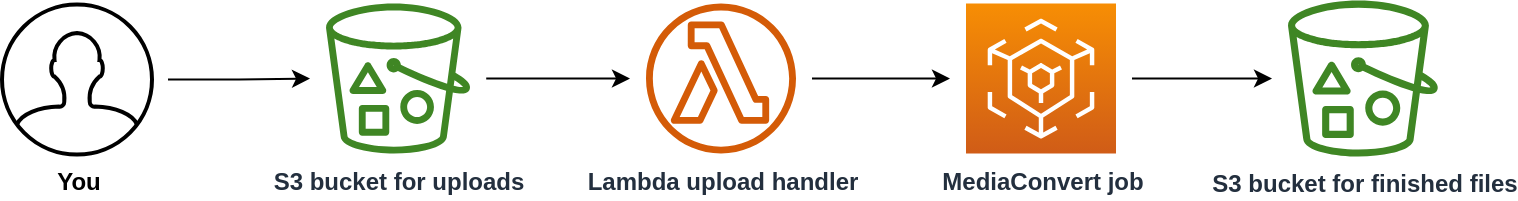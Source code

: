 <mxfile>
    <diagram id="bFff8AudtaT9WkbgRe_k" name="Page-1">
        <mxGraphModel dx="1151" dy="533" grid="1" gridSize="10" guides="1" tooltips="1" connect="1" arrows="1" fold="1" page="1" pageScale="1" pageWidth="850" pageHeight="1100" math="0" shadow="0">
            <root>
                <mxCell id="0"/>
                <mxCell id="1" parent="0"/>
                <mxCell id="3" style="edgeStyle=orthogonalEdgeStyle;rounded=1;orthogonalLoop=1;jettySize=auto;html=1;" parent="1" source="4" target="11" edge="1">
                    <mxGeometry relative="1" as="geometry">
                        <mxPoint x="630" y="203.785" as="targetPoint"/>
                    </mxGeometry>
                </mxCell>
                <mxCell id="4" value="MediaConvert job" style="points=[[0,0,0],[0.25,0,0],[0.5,0,0],[0.75,0,0],[1,0,0],[0,1,0],[0.25,1,0],[0.5,1,0],[0.75,1,0],[1,1,0],[0,0.25,0],[0,0.5,0],[0,0.75,0],[1,0.25,0],[1,0.5,0],[1,0.75,0]];outlineConnect=0;fontColor=#232F3E;gradientColor=#F78E04;gradientDirection=north;fillColor=#D05C17;strokeColor=#ffffff;dashed=0;verticalLabelPosition=bottom;verticalAlign=top;align=center;html=1;fontSize=12;fontStyle=1;aspect=fixed;shape=mxgraph.aws4.resourceIcon;resIcon=mxgraph.aws4.elemental_mediaconvert;rounded=1;perimeterSpacing=8;" parent="1" vertex="1">
                    <mxGeometry x="522" y="164.785" width="75" height="75" as="geometry"/>
                </mxCell>
                <mxCell id="5" style="edgeStyle=orthogonalEdgeStyle;rounded=1;orthogonalLoop=1;jettySize=auto;html=1;" parent="1" source="6" target="8" edge="1">
                    <mxGeometry relative="1" as="geometry">
                        <mxPoint x="140" y="270" as="targetPoint"/>
                    </mxGeometry>
                </mxCell>
                <mxCell id="6" value="You" style="html=1;verticalLabelPosition=bottom;align=center;labelBackgroundColor=#ffffff;verticalAlign=top;strokeWidth=2;shadow=0;dashed=0;shape=mxgraph.ios7.icons.user;aspect=fixed;rounded=1;perimeterSpacing=8;fontStyle=1" parent="1" vertex="1">
                    <mxGeometry x="40" y="165.285" width="75" height="75" as="geometry"/>
                </mxCell>
                <mxCell id="7" style="edgeStyle=orthogonalEdgeStyle;rounded=1;orthogonalLoop=1;jettySize=auto;html=1;" parent="1" source="8" target="10" edge="1">
                    <mxGeometry relative="1" as="geometry"/>
                </mxCell>
                <mxCell id="8" value="S3 bucket for uploads" style="outlineConnect=0;fontColor=#232F3E;gradientColor=none;fillColor=#3F8624;strokeColor=none;dashed=0;verticalLabelPosition=bottom;verticalAlign=top;align=center;html=1;fontSize=12;fontStyle=1;aspect=fixed;pointerEvents=1;shape=mxgraph.aws4.bucket_with_objects;rounded=1;perimeterSpacing=8;" parent="1" vertex="1">
                    <mxGeometry x="202" y="164.785" width="72.12" height="75" as="geometry"/>
                </mxCell>
                <mxCell id="9" style="edgeStyle=orthogonalEdgeStyle;rounded=1;orthogonalLoop=1;jettySize=auto;html=1;entryX=0;entryY=0.5;entryDx=0;entryDy=0;entryPerimeter=0;" parent="1" source="10" target="4" edge="1">
                    <mxGeometry relative="1" as="geometry">
                        <mxPoint x="430" y="240" as="targetPoint"/>
                    </mxGeometry>
                </mxCell>
                <mxCell id="10" value="&lt;div&gt;Lambda upload handler&lt;/div&gt;" style="outlineConnect=0;fontColor=#232F3E;gradientColor=none;fillColor=#D45B07;strokeColor=none;dashed=0;verticalLabelPosition=bottom;verticalAlign=top;align=center;html=1;fontSize=12;fontStyle=1;aspect=fixed;pointerEvents=1;shape=mxgraph.aws4.lambda_function;rounded=1;perimeterSpacing=8;" parent="1" vertex="1">
                    <mxGeometry x="362" y="164.785" width="75" height="75" as="geometry"/>
                </mxCell>
                <mxCell id="11" value="S3 bucket for finished files" style="outlineConnect=0;fontColor=#232F3E;gradientColor=none;fillColor=#3F8624;strokeColor=none;dashed=0;verticalLabelPosition=bottom;verticalAlign=top;align=center;html=1;fontSize=12;fontStyle=1;aspect=fixed;pointerEvents=1;shape=mxgraph.aws4.bucket_with_objects;rounded=1;perimeterSpacing=8;" parent="1" vertex="1">
                    <mxGeometry x="683" y="163.285" width="75" height="78" as="geometry"/>
                </mxCell>
            </root>
        </mxGraphModel>
    </diagram>
</mxfile>
